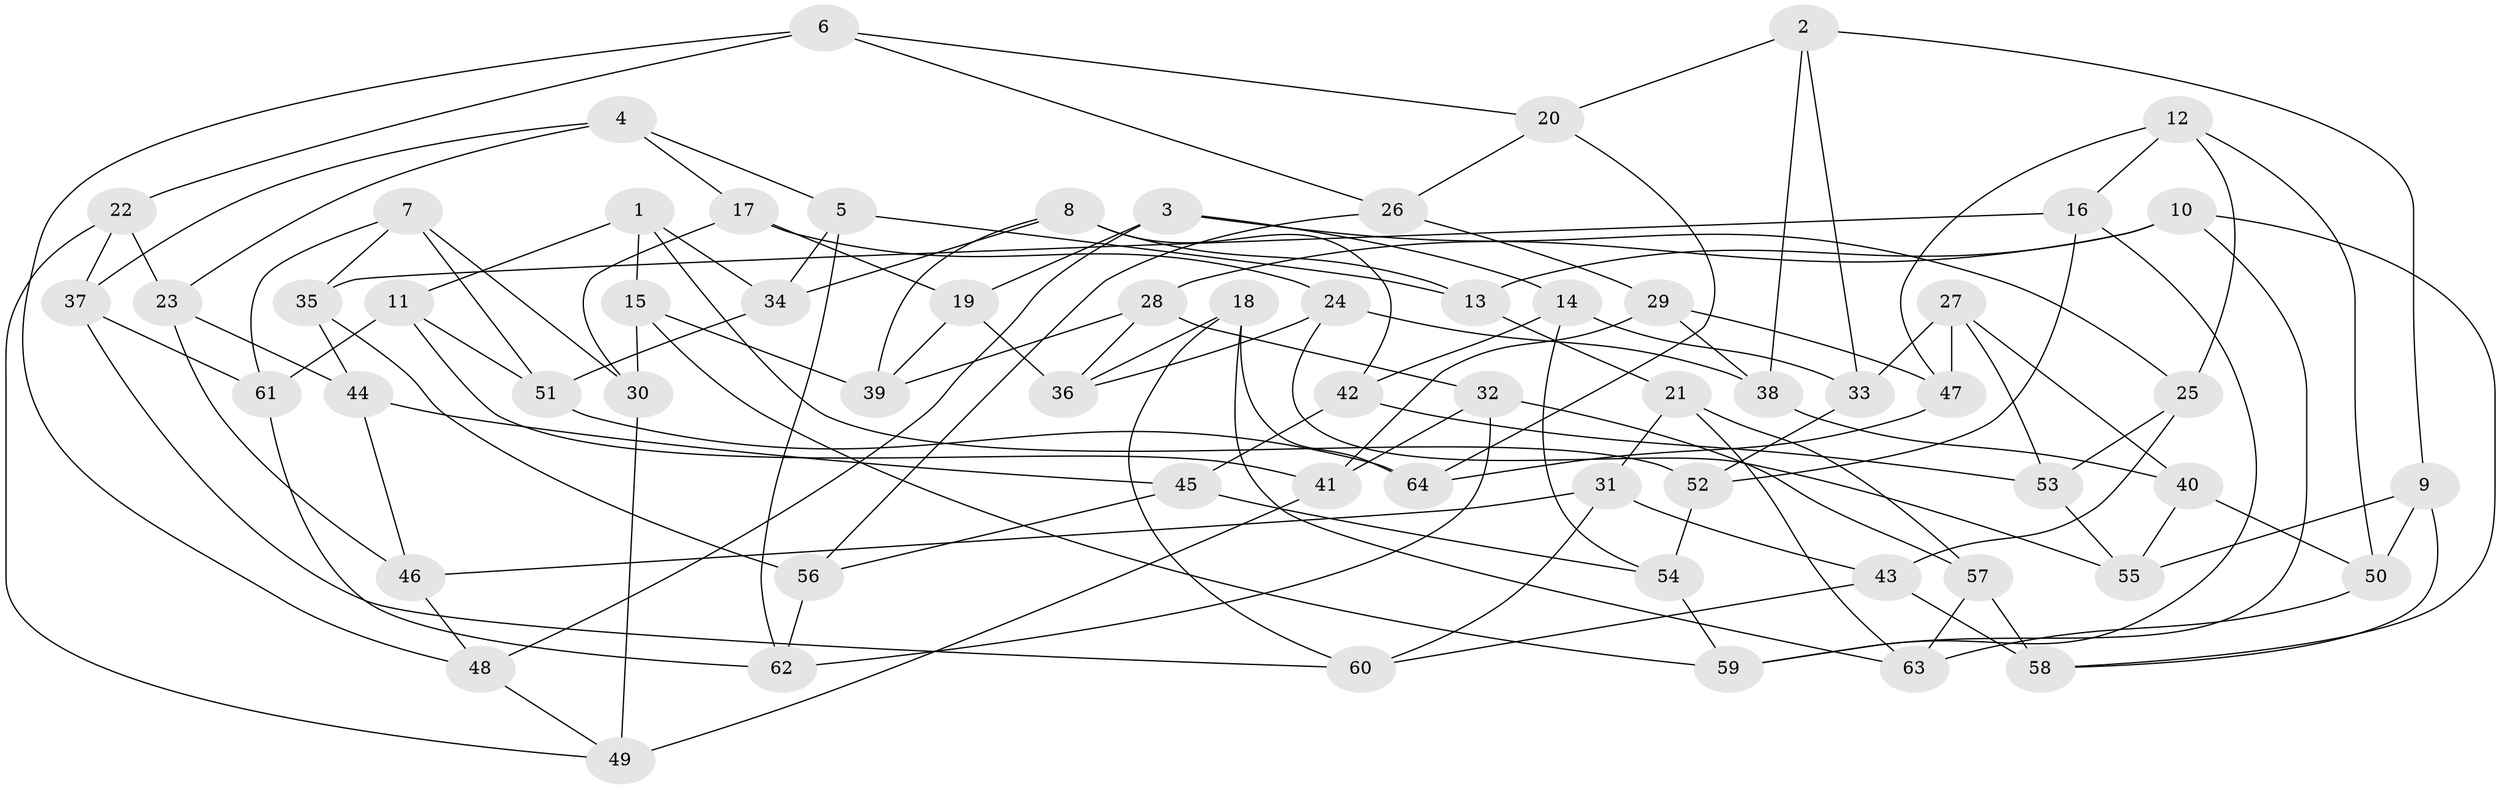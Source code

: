 // coarse degree distribution, {6: 0.42105263157894735, 4: 0.2631578947368421, 5: 0.2631578947368421, 3: 0.05263157894736842}
// Generated by graph-tools (version 1.1) at 2025/24/03/03/25 07:24:26]
// undirected, 64 vertices, 128 edges
graph export_dot {
graph [start="1"]
  node [color=gray90,style=filled];
  1;
  2;
  3;
  4;
  5;
  6;
  7;
  8;
  9;
  10;
  11;
  12;
  13;
  14;
  15;
  16;
  17;
  18;
  19;
  20;
  21;
  22;
  23;
  24;
  25;
  26;
  27;
  28;
  29;
  30;
  31;
  32;
  33;
  34;
  35;
  36;
  37;
  38;
  39;
  40;
  41;
  42;
  43;
  44;
  45;
  46;
  47;
  48;
  49;
  50;
  51;
  52;
  53;
  54;
  55;
  56;
  57;
  58;
  59;
  60;
  61;
  62;
  63;
  64;
  1 -- 15;
  1 -- 52;
  1 -- 11;
  1 -- 34;
  2 -- 9;
  2 -- 33;
  2 -- 38;
  2 -- 20;
  3 -- 14;
  3 -- 25;
  3 -- 48;
  3 -- 19;
  4 -- 17;
  4 -- 37;
  4 -- 23;
  4 -- 5;
  5 -- 34;
  5 -- 62;
  5 -- 13;
  6 -- 22;
  6 -- 20;
  6 -- 26;
  6 -- 48;
  7 -- 30;
  7 -- 51;
  7 -- 35;
  7 -- 61;
  8 -- 39;
  8 -- 34;
  8 -- 13;
  8 -- 42;
  9 -- 55;
  9 -- 58;
  9 -- 50;
  10 -- 28;
  10 -- 13;
  10 -- 59;
  10 -- 58;
  11 -- 51;
  11 -- 41;
  11 -- 61;
  12 -- 16;
  12 -- 50;
  12 -- 25;
  12 -- 47;
  13 -- 21;
  14 -- 42;
  14 -- 33;
  14 -- 54;
  15 -- 30;
  15 -- 39;
  15 -- 59;
  16 -- 35;
  16 -- 59;
  16 -- 52;
  17 -- 30;
  17 -- 19;
  17 -- 24;
  18 -- 36;
  18 -- 60;
  18 -- 63;
  18 -- 64;
  19 -- 39;
  19 -- 36;
  20 -- 64;
  20 -- 26;
  21 -- 31;
  21 -- 63;
  21 -- 57;
  22 -- 49;
  22 -- 37;
  22 -- 23;
  23 -- 44;
  23 -- 46;
  24 -- 55;
  24 -- 38;
  24 -- 36;
  25 -- 53;
  25 -- 43;
  26 -- 56;
  26 -- 29;
  27 -- 47;
  27 -- 33;
  27 -- 53;
  27 -- 40;
  28 -- 32;
  28 -- 39;
  28 -- 36;
  29 -- 47;
  29 -- 38;
  29 -- 41;
  30 -- 49;
  31 -- 43;
  31 -- 46;
  31 -- 60;
  32 -- 41;
  32 -- 62;
  32 -- 57;
  33 -- 52;
  34 -- 51;
  35 -- 56;
  35 -- 44;
  37 -- 61;
  37 -- 60;
  38 -- 40;
  40 -- 55;
  40 -- 50;
  41 -- 49;
  42 -- 53;
  42 -- 45;
  43 -- 60;
  43 -- 58;
  44 -- 46;
  44 -- 45;
  45 -- 54;
  45 -- 56;
  46 -- 48;
  47 -- 64;
  48 -- 49;
  50 -- 63;
  51 -- 64;
  52 -- 54;
  53 -- 55;
  54 -- 59;
  56 -- 62;
  57 -- 58;
  57 -- 63;
  61 -- 62;
}
